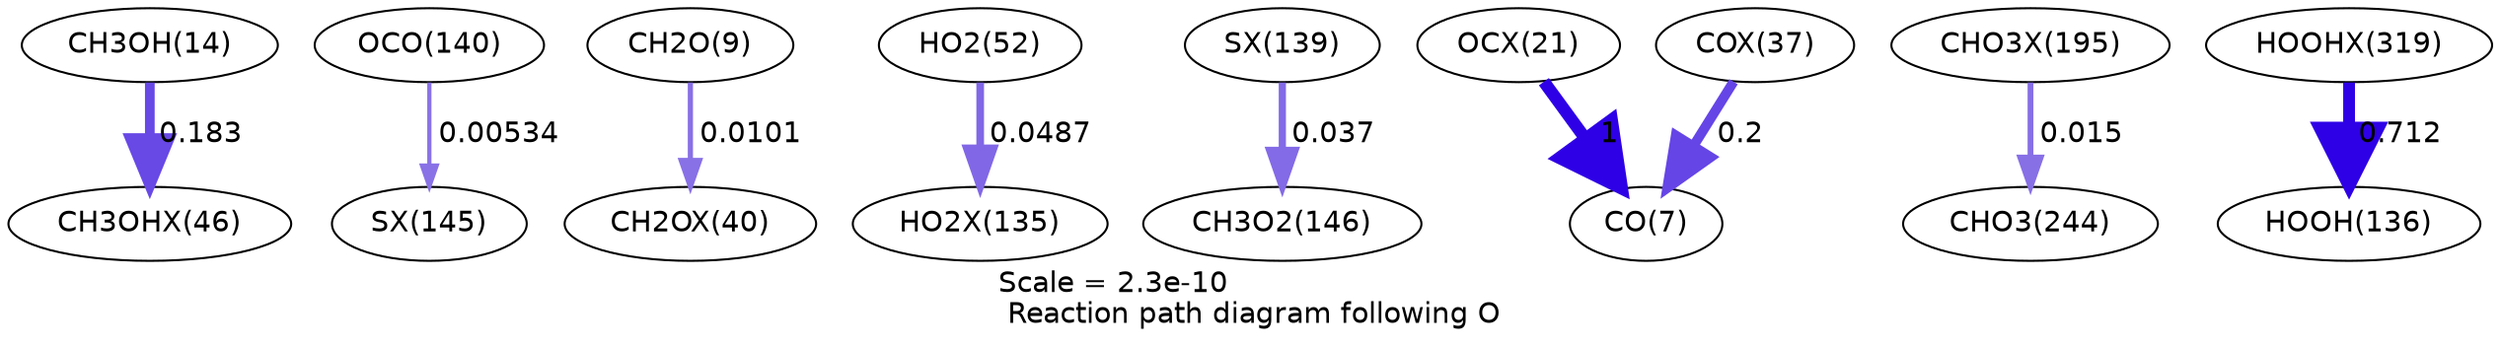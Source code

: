 digraph reaction_paths {
center=1;
s16 -> s53[fontname="Helvetica", penwidth=4.72, arrowsize=2.36, color="0.7, 0.683, 0.9"
, label=" 0.183"];
s28 -> s59[fontname="Helvetica", penwidth=2.05, arrowsize=1.02, color="0.7, 0.505, 0.9"
, label=" 0.00534"];
s11 -> s50[fontname="Helvetica", penwidth=2.53, arrowsize=1.27, color="0.7, 0.51, 0.9"
, label=" 0.0101"];
s21 -> s56[fontname="Helvetica", penwidth=3.72, arrowsize=1.86, color="0.7, 0.549, 0.9"
, label=" 0.0487"];
s57 -> s29[fontname="Helvetica", penwidth=3.51, arrowsize=1.76, color="0.7, 0.537, 0.9"
, label=" 0.037"];
s36 -> s9[fontname="Helvetica", penwidth=6, arrowsize=3, color="0.7, 1.5, 0.9"
, label=" 1"];
s47 -> s9[fontname="Helvetica", penwidth=4.78, arrowsize=2.39, color="0.7, 0.7, 0.9"
, label=" 0.2"];
s60 -> s32[fontname="Helvetica", penwidth=2.83, arrowsize=1.41, color="0.7, 0.515, 0.9"
, label=" 0.015"];
s64 -> s27[fontname="Helvetica", penwidth=5.74, arrowsize=2.87, color="0.7, 1.21, 0.9"
, label=" 0.712"];
s9 [ fontname="Helvetica", label="CO(7)"];
s11 [ fontname="Helvetica", label="CH2O(9)"];
s16 [ fontname="Helvetica", label="CH3OH(14)"];
s21 [ fontname="Helvetica", label="HO2(52)"];
s27 [ fontname="Helvetica", label="HOOH(136)"];
s28 [ fontname="Helvetica", label="OCO(140)"];
s29 [ fontname="Helvetica", label="CH3O2(146)"];
s32 [ fontname="Helvetica", label="CHO3(244)"];
s36 [ fontname="Helvetica", label="OCX(21)"];
s47 [ fontname="Helvetica", label="COX(37)"];
s50 [ fontname="Helvetica", label="CH2OX(40)"];
s53 [ fontname="Helvetica", label="CH3OHX(46)"];
s56 [ fontname="Helvetica", label="HO2X(135)"];
s57 [ fontname="Helvetica", label="SX(139)"];
s59 [ fontname="Helvetica", label="SX(145)"];
s60 [ fontname="Helvetica", label="CHO3X(195)"];
s64 [ fontname="Helvetica", label="HOOHX(319)"];
 label = "Scale = 2.3e-10\l Reaction path diagram following O";
 fontname = "Helvetica";
}
